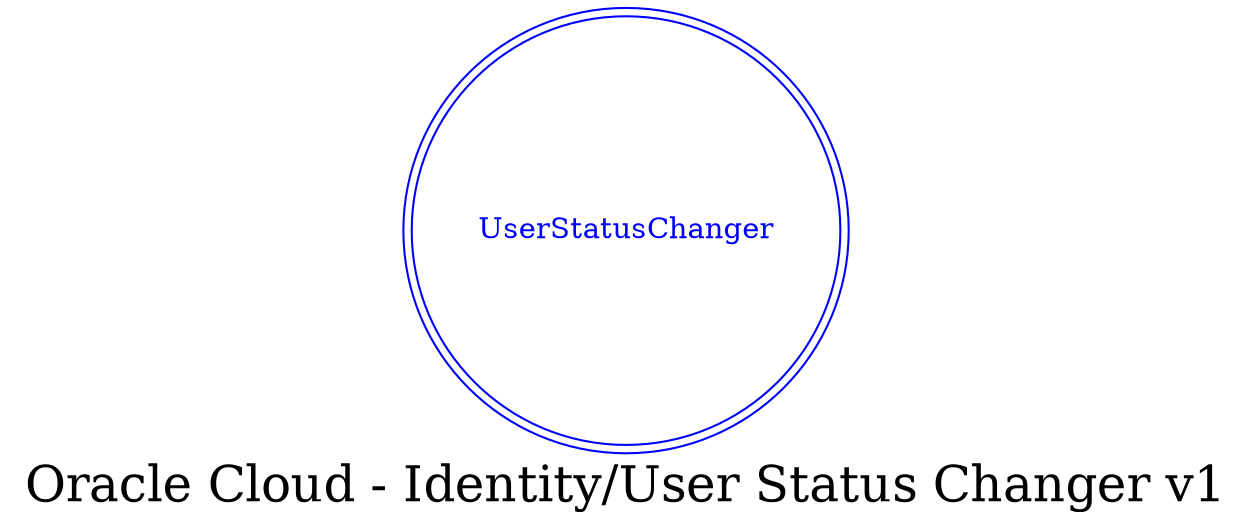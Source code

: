 digraph LexiconGraph {
graph[label="Oracle Cloud - Identity/User Status Changer v1", fontsize=24]
splines=true
"UserStatusChanger" [color=blue, fontcolor=blue, shape=doublecircle]
}
